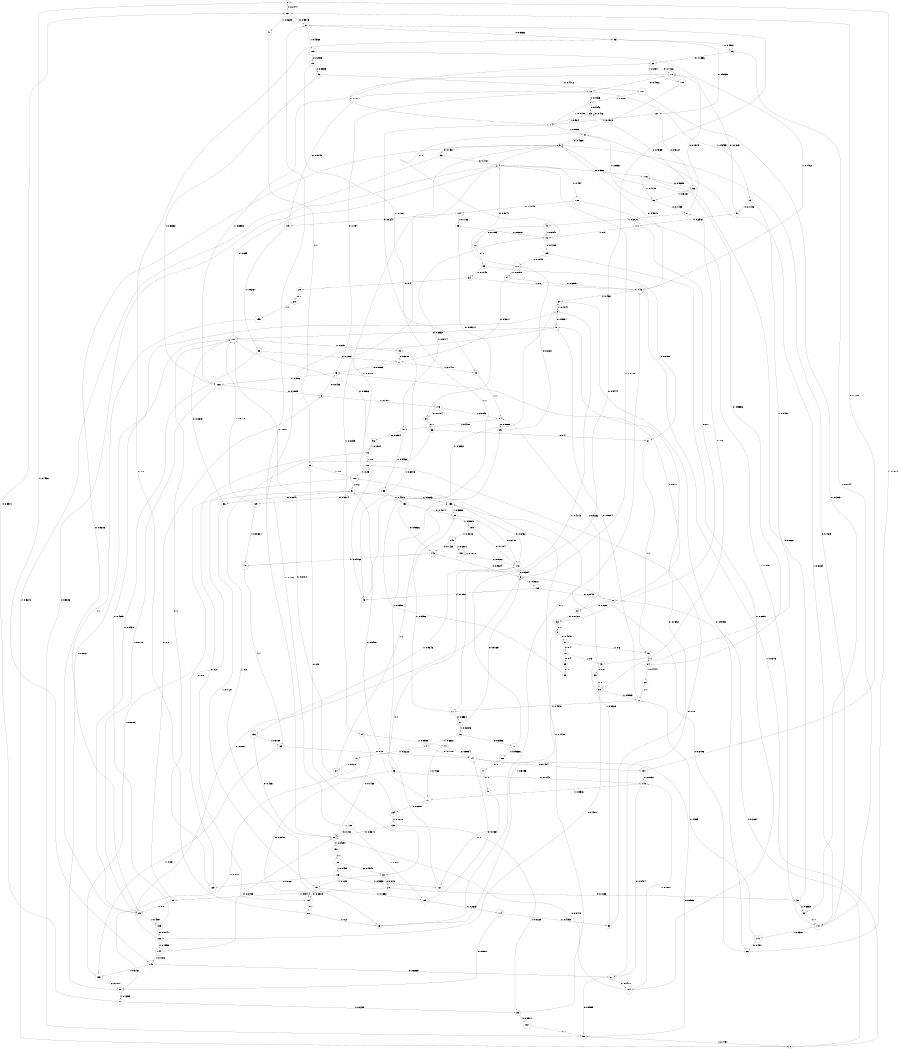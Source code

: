 digraph "ch11faceL11" {
size = "6,8.5";
ratio = "fill";
node [shape = circle];
node [fontsize = 24];
edge [fontsize = 24];
0 -> 131 [label = "0: 0.2474   "];
0 -> 142 [label = "1: 0.7526   "];
1 -> 35 [label = "0: 0.4842   "];
1 -> 7 [label = "1: 0.5158   "];
2 -> 10 [label = "0: 0.5287   "];
2 -> 11 [label = "1: 0.4713   "];
3 -> 73 [label = "0: 0.8429   "];
3 -> 113 [label = "1: 0.1571   "];
4 -> 116 [label = "0: 0.566    "];
4 -> 120 [label = "1: 0.434    "];
5 -> 33 [label = "0: 0.7907   "];
5 -> 14 [label = "1: 0.2093   "];
6 -> 57 [label = "0: 0.4545   "];
6 -> 15 [label = "1: 0.5455   "];
7 -> 62 [label = "0: 0.1011   "];
7 -> 34 [label = "1: 0.8989   "];
8 -> 4 [label = "0: 0.6188   "];
8 -> 103 [label = "1: 0.3812   "];
9 -> 80 [label = "0: 0.2624   "];
9 -> 146 [label = "1: 0.7376   "];
10 -> 117 [label = "0: 0.8933   "];
10 -> 128 [label = "1: 0.1067   "];
11 -> 87 [label = "0: 0.6534   "];
11 -> 88 [label = "1: 0.3466   "];
12 -> 18 [label = "0: 0.4002   "];
12 -> 106 [label = "1: 0.5998   "];
13 -> 97 [label = "0: 0.1736   "];
13 -> 147 [label = "1: 0.8264   "];
14 -> 50 [label = "0: 0.1435   "];
14 -> 44 [label = "1: 0.8565   "];
15 -> 146 [label = "1: 1        "];
16 -> 64 [label = "1: 1        "];
17 -> 10 [label = "0: 0.5084   "];
17 -> 11 [label = "1: 0.4916   "];
18 -> 1 [label = "0: 0.4505   "];
18 -> 13 [label = "1: 0.5495   "];
19 -> 109 [label = "0: 0.4286   "];
19 -> 45 [label = "1: 0.5714   "];
20 -> 31 [label = "0: 0.4286   "];
20 -> 85 [label = "1: 0.5714   "];
21 -> 16 [label = "1: 1        "];
22 -> 17 [label = "1: 1        "];
23 -> 155 [label = "1: 1        "];
24 -> 153 [label = "1: 1        "];
25 -> 108 [label = "0: 0.8641   "];
25 -> 55 [label = "1: 0.1359   "];
26 -> 8 [label = "0: 0.8196   "];
26 -> 0 [label = "1: 0.1804   "];
27 -> 12 [label = "0: 0.7979   "];
27 -> 40 [label = "1: 0.2021   "];
28 -> 23 [label = "0: 1        "];
29 -> 5 [label = "0: 0.5603   "];
29 -> 139 [label = "1: 0.4397   "];
30 -> 26 [label = "0: 0.5753   "];
30 -> 2 [label = "1: 0.4247   "];
31 -> 116 [label = "0: 0.6667   "];
31 -> 90 [label = "1: 0.3333   "];
32 -> 122 [label = "0: 0.8571   "];
32 -> 102 [label = "1: 0.1429   "];
33 -> 4 [label = "0: 0.4727   "];
33 -> 9 [label = "1: 0.5273   "];
34 -> 5 [label = "0: 0.4539   "];
34 -> 58 [label = "1: 0.5461   "];
35 -> 35 [label = "0: 0.416    "];
35 -> 7 [label = "1: 0.584    "];
36 -> 21 [label = "0: 0.4      "];
36 -> 15 [label = "1: 0.6      "];
37 -> 93 [label = "0: 0.5632   "];
37 -> 105 [label = "1: 0.4368   "];
38 -> 58 [label = "1: 1        "];
39 -> 7 [label = "1: 1        "];
40 -> 72 [label = "0: 0.1053   "];
40 -> 19 [label = "1: 0.8947   "];
41 -> 69 [label = "1: 1        "];
42 -> 94 [label = "1: 1        "];
43 -> 27 [label = "0: 0.5      "];
43 -> 38 [label = "1: 0.5      "];
44 -> 141 [label = "0: 0.5934   "];
44 -> 101 [label = "1: 0.4066   "];
45 -> 96 [label = "0: 0.6534   "];
45 -> 133 [label = "1: 0.3466   "];
46 -> 5 [label = "0: 0.6168   "];
46 -> 30 [label = "1: 0.3832   "];
47 -> 48 [label = "1: 1        "];
48 -> 121 [label = "1: 1        "];
49 -> 81 [label = "0: 0.3087   "];
49 -> 46 [label = "1: 0.6913   "];
50 -> 37 [label = "0: 0.957    "];
50 -> 130 [label = "1: 0.04297  "];
51 -> 36 [label = "0: 1        "];
52 -> 6 [label = "0: 1        "];
53 -> 81 [label = "0: 0.1562   "];
53 -> 29 [label = "1: 0.8438   "];
54 -> 28 [label = "0: 0.4      "];
54 -> 146 [label = "1: 0.6      "];
55 -> 104 [label = "0: 0.2857   "];
55 -> 148 [label = "1: 0.7143   "];
56 -> 107 [label = "0: 0.4412   "];
56 -> 106 [label = "1: 0.5588   "];
57 -> 78 [label = "0: 0.4      "];
57 -> 16 [label = "1: 0.6      "];
58 -> 138 [label = "0: 0.4977   "];
58 -> 17 [label = "1: 0.5023   "];
59 -> 4 [label = "0: 0.5506   "];
59 -> 9 [label = "1: 0.4494   "];
60 -> 20 [label = "0: 0.875    "];
60 -> 75 [label = "1: 0.125    "];
61 -> 59 [label = "0: 0.8589   "];
61 -> 154 [label = "1: 0.1411   "];
62 -> 12 [label = "0: 0.7426   "];
62 -> 100 [label = "1: 0.2574   "];
63 -> 141 [label = "0: 0.75     "];
63 -> 135 [label = "1: 0.25     "];
64 -> 5 [label = "0: 0.5556   "];
64 -> 22 [label = "1: 0.4444   "];
65 -> 39 [label = "0: 1        "];
66 -> 21 [label = "0: 0.2857   "];
66 -> 54 [label = "1: 0.7143   "];
67 -> 52 [label = "0: 0.07377  "];
67 -> 94 [label = "1: 0.9262   "];
68 -> 47 [label = "1: 1        "];
69 -> 60 [label = "0: 0.5      "];
69 -> 102 [label = "1: 0.5      "];
70 -> 95 [label = "0: 0.875    "];
70 -> 24 [label = "1: 0.125    "];
71 -> 37 [label = "0: 0.9444   "];
71 -> 68 [label = "1: 0.05556  "];
72 -> 66 [label = "0: 1        "];
73 -> 18 [label = "0: 0.494    "];
73 -> 106 [label = "1: 0.506    "];
74 -> 141 [label = "0: 0.7778   "];
74 -> 70 [label = "1: 0.2222   "];
75 -> 104 [label = "0: 0.2308   "];
75 -> 125 [label = "1: 0.7692   "];
76 -> 71 [label = "0: 0.3333   "];
76 -> 74 [label = "1: 0.6667   "];
77 -> 131 [label = "0: 0.3571   "];
77 -> 32 [label = "1: 0.6429   "];
78 -> 65 [label = "0: 0.4      "];
78 -> 43 [label = "1: 0.6      "];
79 -> 56 [label = "0: 0.8933   "];
79 -> 42 [label = "1: 0.1067   "];
80 -> 73 [label = "0: 0.871    "];
80 -> 67 [label = "1: 0.129    "];
81 -> 73 [label = "0: 0.8583   "];
81 -> 42 [label = "1: 0.1417   "];
82 -> 93 [label = "0: 0.8      "];
82 -> 15 [label = "1: 0.2      "];
83 -> 27 [label = "0: 0.1469   "];
83 -> 34 [label = "1: 0.8531   "];
84 -> 81 [label = "0: 0.3011   "];
84 -> 146 [label = "1: 0.6989   "];
85 -> 3 [label = "0: 0.5      "];
85 -> 29 [label = "1: 0.5      "];
86 -> 117 [label = "0: 0.8873   "];
86 -> 75 [label = "1: 0.1127   "];
87 -> 8 [label = "0: 0.9165   "];
87 -> 76 [label = "1: 0.08346  "];
88 -> 118 [label = "0: 0.6797   "];
88 -> 150 [label = "1: 0.3203   "];
89 -> 62 [label = "0: 0.1856   "];
89 -> 147 [label = "1: 0.8144   "];
90 -> 147 [label = "1: 1        "];
91 -> 86 [label = "0: 0.6347   "];
91 -> 153 [label = "1: 0.3653   "];
92 -> 10 [label = "0: 0.7692   "];
92 -> 153 [label = "1: 0.2308   "];
93 -> 127 [label = "0: 0.5139   "];
93 -> 89 [label = "1: 0.4861   "];
94 -> 25 [label = "0: 0.5869   "];
94 -> 45 [label = "1: 0.4131   "];
95 -> 117 [label = "0: 0.8607   "];
95 -> 77 [label = "1: 0.1393   "];
96 -> 117 [label = "0: 0.8696   "];
96 -> 112 [label = "1: 0.1304   "];
97 -> 12 [label = "0: 0.7619   "];
97 -> 111 [label = "1: 0.2381   "];
98 -> 35 [label = "0: 0.4539   "];
98 -> 83 [label = "1: 0.5461   "];
99 -> 51 [label = "0: 0.09211  "];
99 -> 19 [label = "1: 0.9079   "];
100 -> 19 [label = "1: 1        "];
101 -> 134 [label = "0: 0.6581   "];
101 -> 91 [label = "1: 0.3419   "];
102 -> 123 [label = "0: 0.8      "];
102 -> 91 [label = "1: 0.2      "];
103 -> 80 [label = "0: 0.2948   "];
103 -> 46 [label = "1: 0.7052   "];
104 -> 82 [label = "0: 1        "];
105 -> 79 [label = "0: 0.2508   "];
105 -> 146 [label = "1: 0.7492   "];
106 -> 3 [label = "0: 0.1885   "];
106 -> 29 [label = "1: 0.8115   "];
107 -> 1 [label = "0: 0.8667   "];
107 -> 90 [label = "1: 0.1333   "];
108 -> 4 [label = "0: 0.3841   "];
108 -> 84 [label = "1: 0.6159   "];
109 -> 108 [label = "0: 0.7949   "];
109 -> 154 [label = "1: 0.2051   "];
110 -> 61 [label = "0: 0.75     "];
110 -> 102 [label = "1: 0.25     "];
111 -> 52 [label = "0: 0.1      "];
111 -> 19 [label = "1: 0.9      "];
112 -> 104 [label = "0: 0.2      "];
112 -> 110 [label = "1: 0.8      "];
113 -> 51 [label = "0: 0.1154   "];
113 -> 94 [label = "1: 0.8846   "];
114 -> 95 [label = "0: 0.5517   "];
114 -> 92 [label = "1: 0.4483   "];
115 -> 123 [label = "0: 0.6667   "];
115 -> 121 [label = "1: 0.3333   "];
116 -> 98 [label = "0: 0.5285   "];
116 -> 83 [label = "1: 0.4715   "];
117 -> 4 [label = "0: 0.625    "];
117 -> 49 [label = "1: 0.375    "];
118 -> 8 [label = "0: 0.9354   "];
118 -> 136 [label = "1: 0.0646   "];
119 -> 18 [label = "0: 0.3743   "];
119 -> 53 [label = "1: 0.6257   "];
120 -> 124 [label = "0: 0.1949   "];
120 -> 147 [label = "1: 0.8051   "];
121 -> 118 [label = "0: 1        "];
122 -> 59 [label = "0: 1        "];
123 -> 117 [label = "0: 1        "];
124 -> 119 [label = "0: 0.8247   "];
124 -> 99 [label = "1: 0.1753   "];
125 -> 141 [label = "0: 0.7387   "];
125 -> 114 [label = "1: 0.2613   "];
126 -> 60 [label = "0: 0.4545   "];
126 -> 115 [label = "1: 0.5455   "];
127 -> 98 [label = "0: 0.5124   "];
127 -> 7 [label = "1: 0.4876   "];
128 -> 50 [label = "0: 0.192    "];
128 -> 125 [label = "1: 0.808    "];
129 -> 117 [label = "0: 0.9118   "];
129 -> 145 [label = "1: 0.08824  "];
130 -> 126 [label = "1: 1        "];
131 -> 37 [label = "0: 0.9375   "];
131 -> 41 [label = "1: 0.0625   "];
132 -> 50 [label = "0: 0.3871   "];
132 -> 32 [label = "1: 0.6129   "];
133 -> 129 [label = "0: 0.5574   "];
133 -> 152 [label = "1: 0.4426   "];
134 -> 117 [label = "0: 0.8784   "];
134 -> 132 [label = "1: 0.1216   "];
135 -> 95 [label = "0: 0.7117   "];
135 -> 91 [label = "1: 0.2883   "];
136 -> 50 [label = "0: 0.4231   "];
136 -> 63 [label = "1: 0.5769   "];
137 -> 131 [label = "0: 0.1808   "];
137 -> 148 [label = "1: 0.8192   "];
138 -> 8 [label = "0: 0.8001   "];
138 -> 144 [label = "1: 0.1999   "];
139 -> 138 [label = "0: 0.5741   "];
139 -> 2 [label = "1: 0.4259   "];
140 -> 26 [label = "0: 0.491    "];
140 -> 17 [label = "1: 0.509    "];
141 -> 59 [label = "0: 0.8596   "];
141 -> 137 [label = "1: 0.1404   "];
142 -> 61 [label = "0: 0.6869   "];
142 -> 135 [label = "1: 0.3131   "];
143 -> 8 [label = "0: 0.9524   "];
143 -> 145 [label = "1: 0.04762  "];
144 -> 50 [label = "0: 0.2458   "];
144 -> 142 [label = "1: 0.7542   "];
145 -> 63 [label = "1: 1        "];
146 -> 5 [label = "0: 0.5673   "];
146 -> 30 [label = "1: 0.4327   "];
147 -> 5 [label = "0: 0.4619   "];
147 -> 140 [label = "1: 0.5381   "];
148 -> 61 [label = "0: 0.6484   "];
148 -> 101 [label = "1: 0.3516   "];
149 -> 143 [label = "0: 0.7429   "];
149 -> 151 [label = "1: 0.2571   "];
150 -> 118 [label = "0: 0.7154   "];
150 -> 149 [label = "1: 0.2846   "];
151 -> 118 [label = "0: 0.8182   "];
151 -> 151 [label = "1: 0.1818   "];
152 -> 143 [label = "0: 0.5926   "];
152 -> 88 [label = "1: 0.4074   "];
153 -> 118 [label = "0: 0.6462   "];
153 -> 88 [label = "1: 0.3538   "];
154 -> 50 [label = "0: 0.2419   "];
154 -> 148 [label = "1: 0.7581   "];
155 -> 29 [label = "1: 1        "];
}